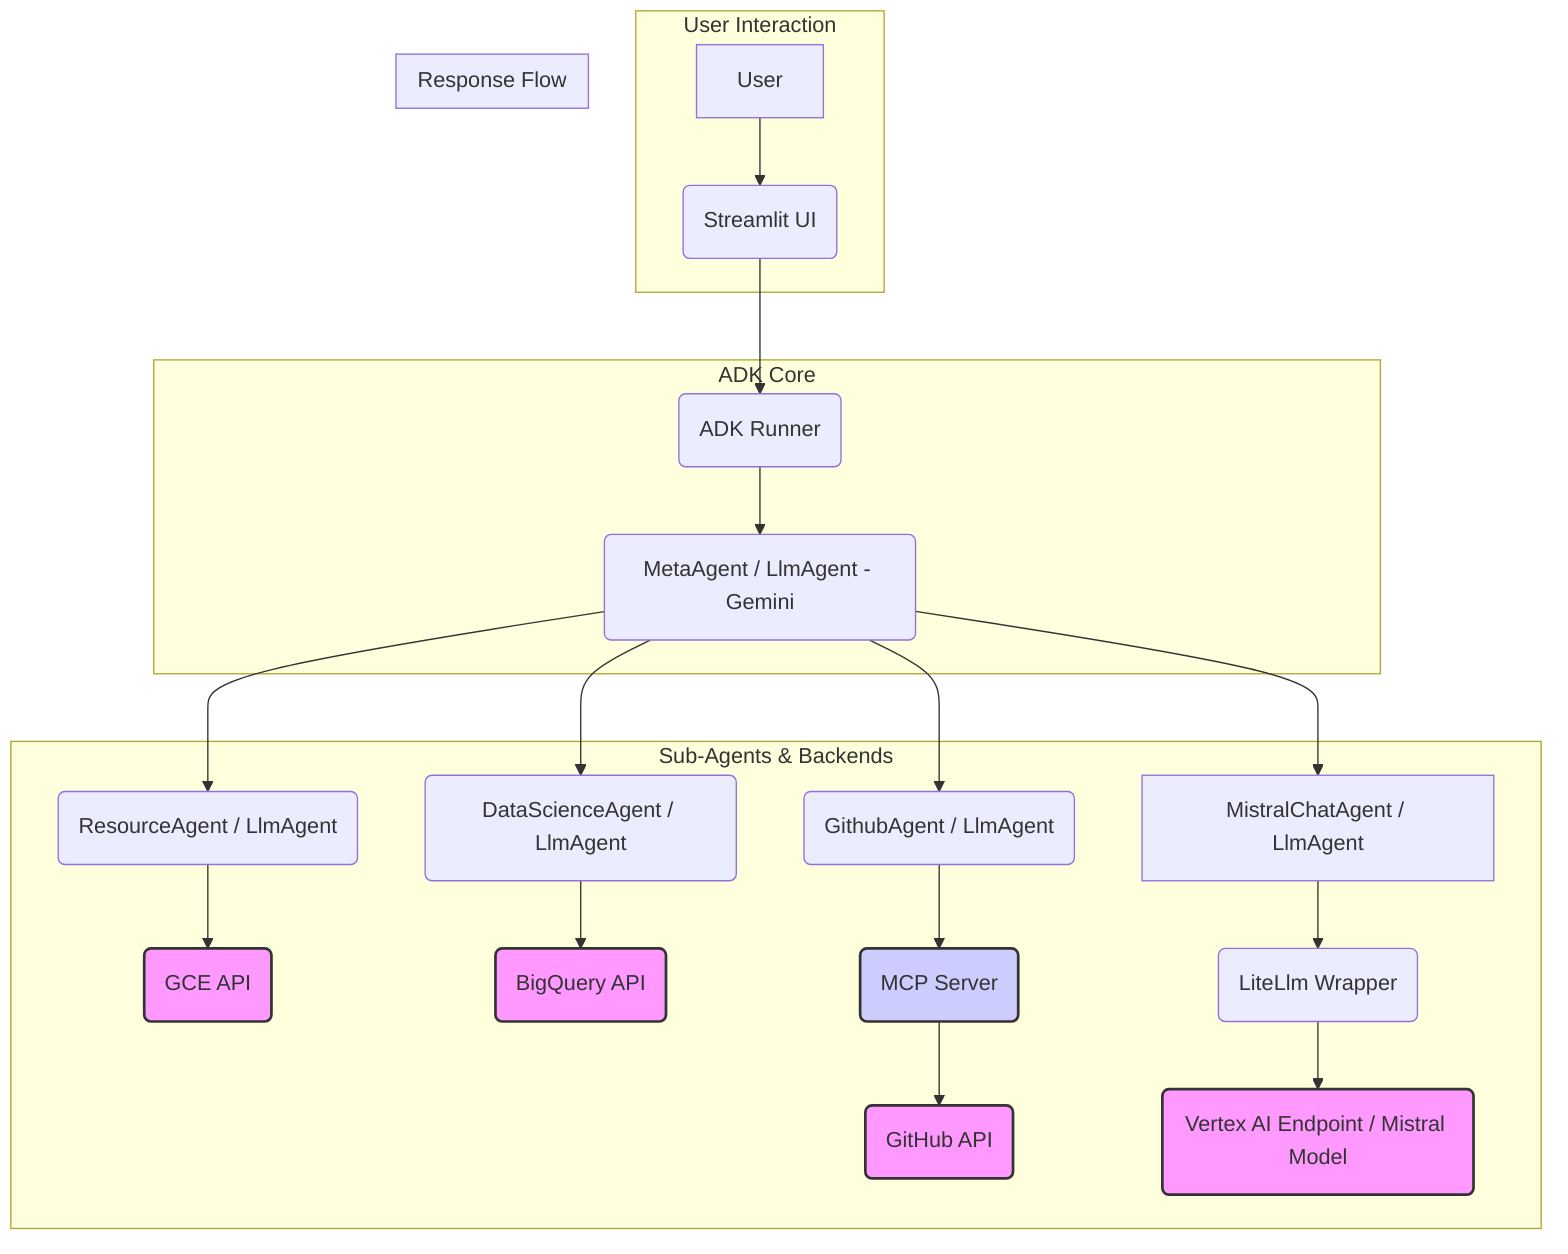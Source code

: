 graph TD
    subgraph "User Interaction"
        U[User] --> ST(Streamlit UI);
    end

    subgraph "ADK Core"
        ST --> R(ADK Runner);
        R --> MA(MetaAgent / LlmAgent - Gemini);
    end

    subgraph "Sub-Agents & Backends"
        MA --> RA(ResourceAgent / LlmAgent);
        RA --> GCE(GCE API);

        MA --> DA(DataScienceAgent / LlmAgent);
        DA --> BQ(BigQuery API);

        MA --> GA(GithubAgent / LlmAgent);
        GA --> MCP(MCP Server);
        MCP --> GH(GitHub API);

        MA --> MCA[MistralChatAgent / LlmAgent];
        MCA --> LLM(LiteLlm Wrapper);
        LLM --> VTX(Vertex AI Endpoint / Mistral Model);
    end

    subgraph "Response Flow"
        RA
        MA;
        DA
        MA;
        GA
        MA;
        MCA
        MA;
        MA
        R;
        R
        ST;
    end

    style GCE fill:#f9f,stroke:#333,stroke-width:2px;
    style BQ fill:#f9f,stroke:#333,stroke-width:2px;
    style GH fill:#f9f,stroke:#333,stroke-width:2px;
    style VTX fill:#f9f,stroke:#333,stroke-width:2px;
    style MCP fill:#ccf,stroke:#333,stroke-width:2px;